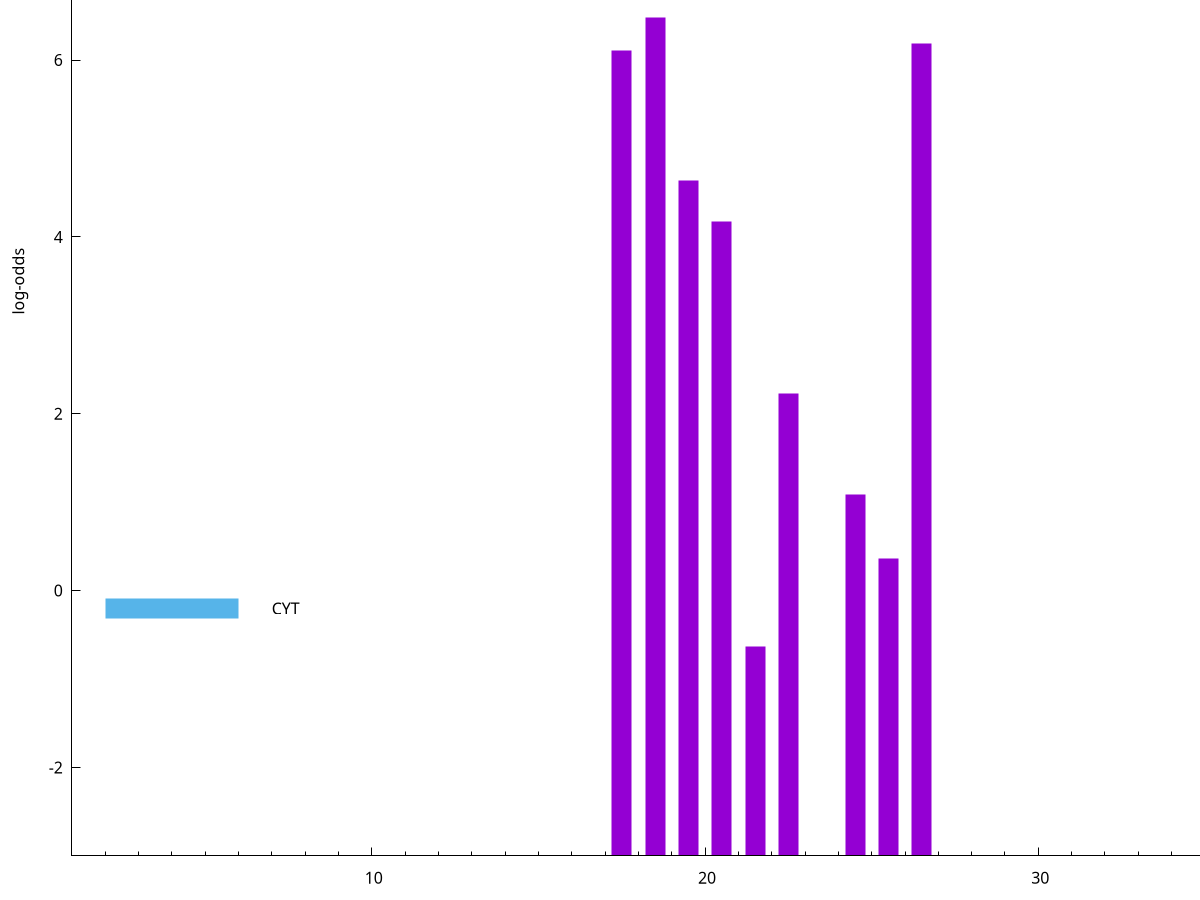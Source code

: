 set title "LipoP predictions for SRR3996242.gff"
set size 2., 1.4
set xrange [1:70] 
set mxtics 10
set yrange [-3:10]
set y2range [0:13]
set ylabel "log-odds"
set term postscript eps color solid "Helvetica" 30
set output "SRR3996242.gff.eps"
set arrow from 2,8.14562 to 6,8.14562 nohead lt 1 lw 20
set label "SpI" at 7,8.14562
set arrow from 2,-0.200913 to 6,-0.200913 nohead lt 3 lw 20
set label "CYT" at 7,-0.200913
set arrow from 2,8.14562 to 6,8.14562 nohead lt 1 lw 20
set label "SpI" at 7,8.14562
# NOTE: The scores below are the log-odds scores with the threshold
# NOTE: subtracted (a hack to make gnuplot make the histogram all
# NOTE: look nice).
plot "-" axes x1y2 title "" with impulses lt 1 lw 20
18.500000 9.483400
26.500000 9.185490
17.500000 9.109530
19.500000 7.639400
20.500000 7.175440
22.500000 5.228980
24.500000 4.085310
25.500000 3.365154
21.500000 2.367427
e
exit
